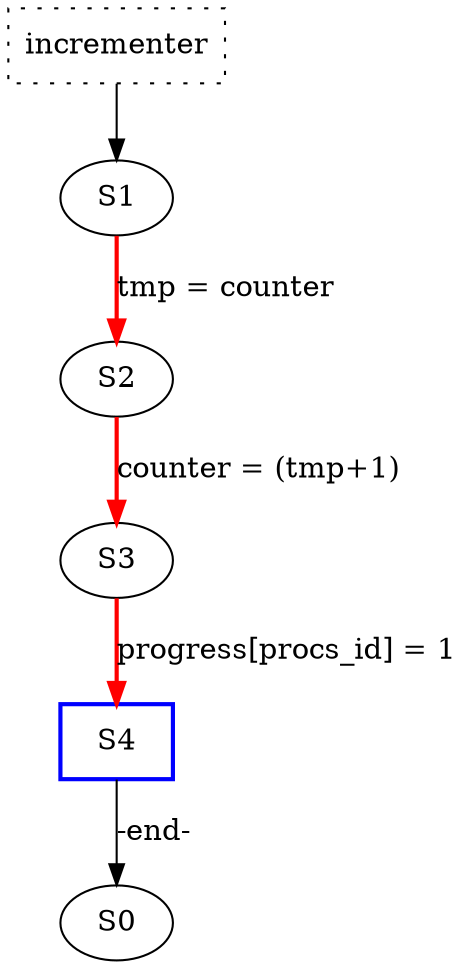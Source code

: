 digraph p_incrementer {
size="8,10";
  GT [shape=box,style=dotted,label="incrementer"];
  GT -> S1;
	S1 -> S2  [color=red,style=bold,label="tmp = counter"];
	S2 -> S3  [color=red,style=bold,label="counter = (tmp+1)"];
	S3 -> S4  [color=red,style=bold,label="progress[procs_id] = 1"];
	S4 -> S0  [color=black,style=solid,label="-end-"];
  S4 [color=blue,style=bold,shape=box];
}